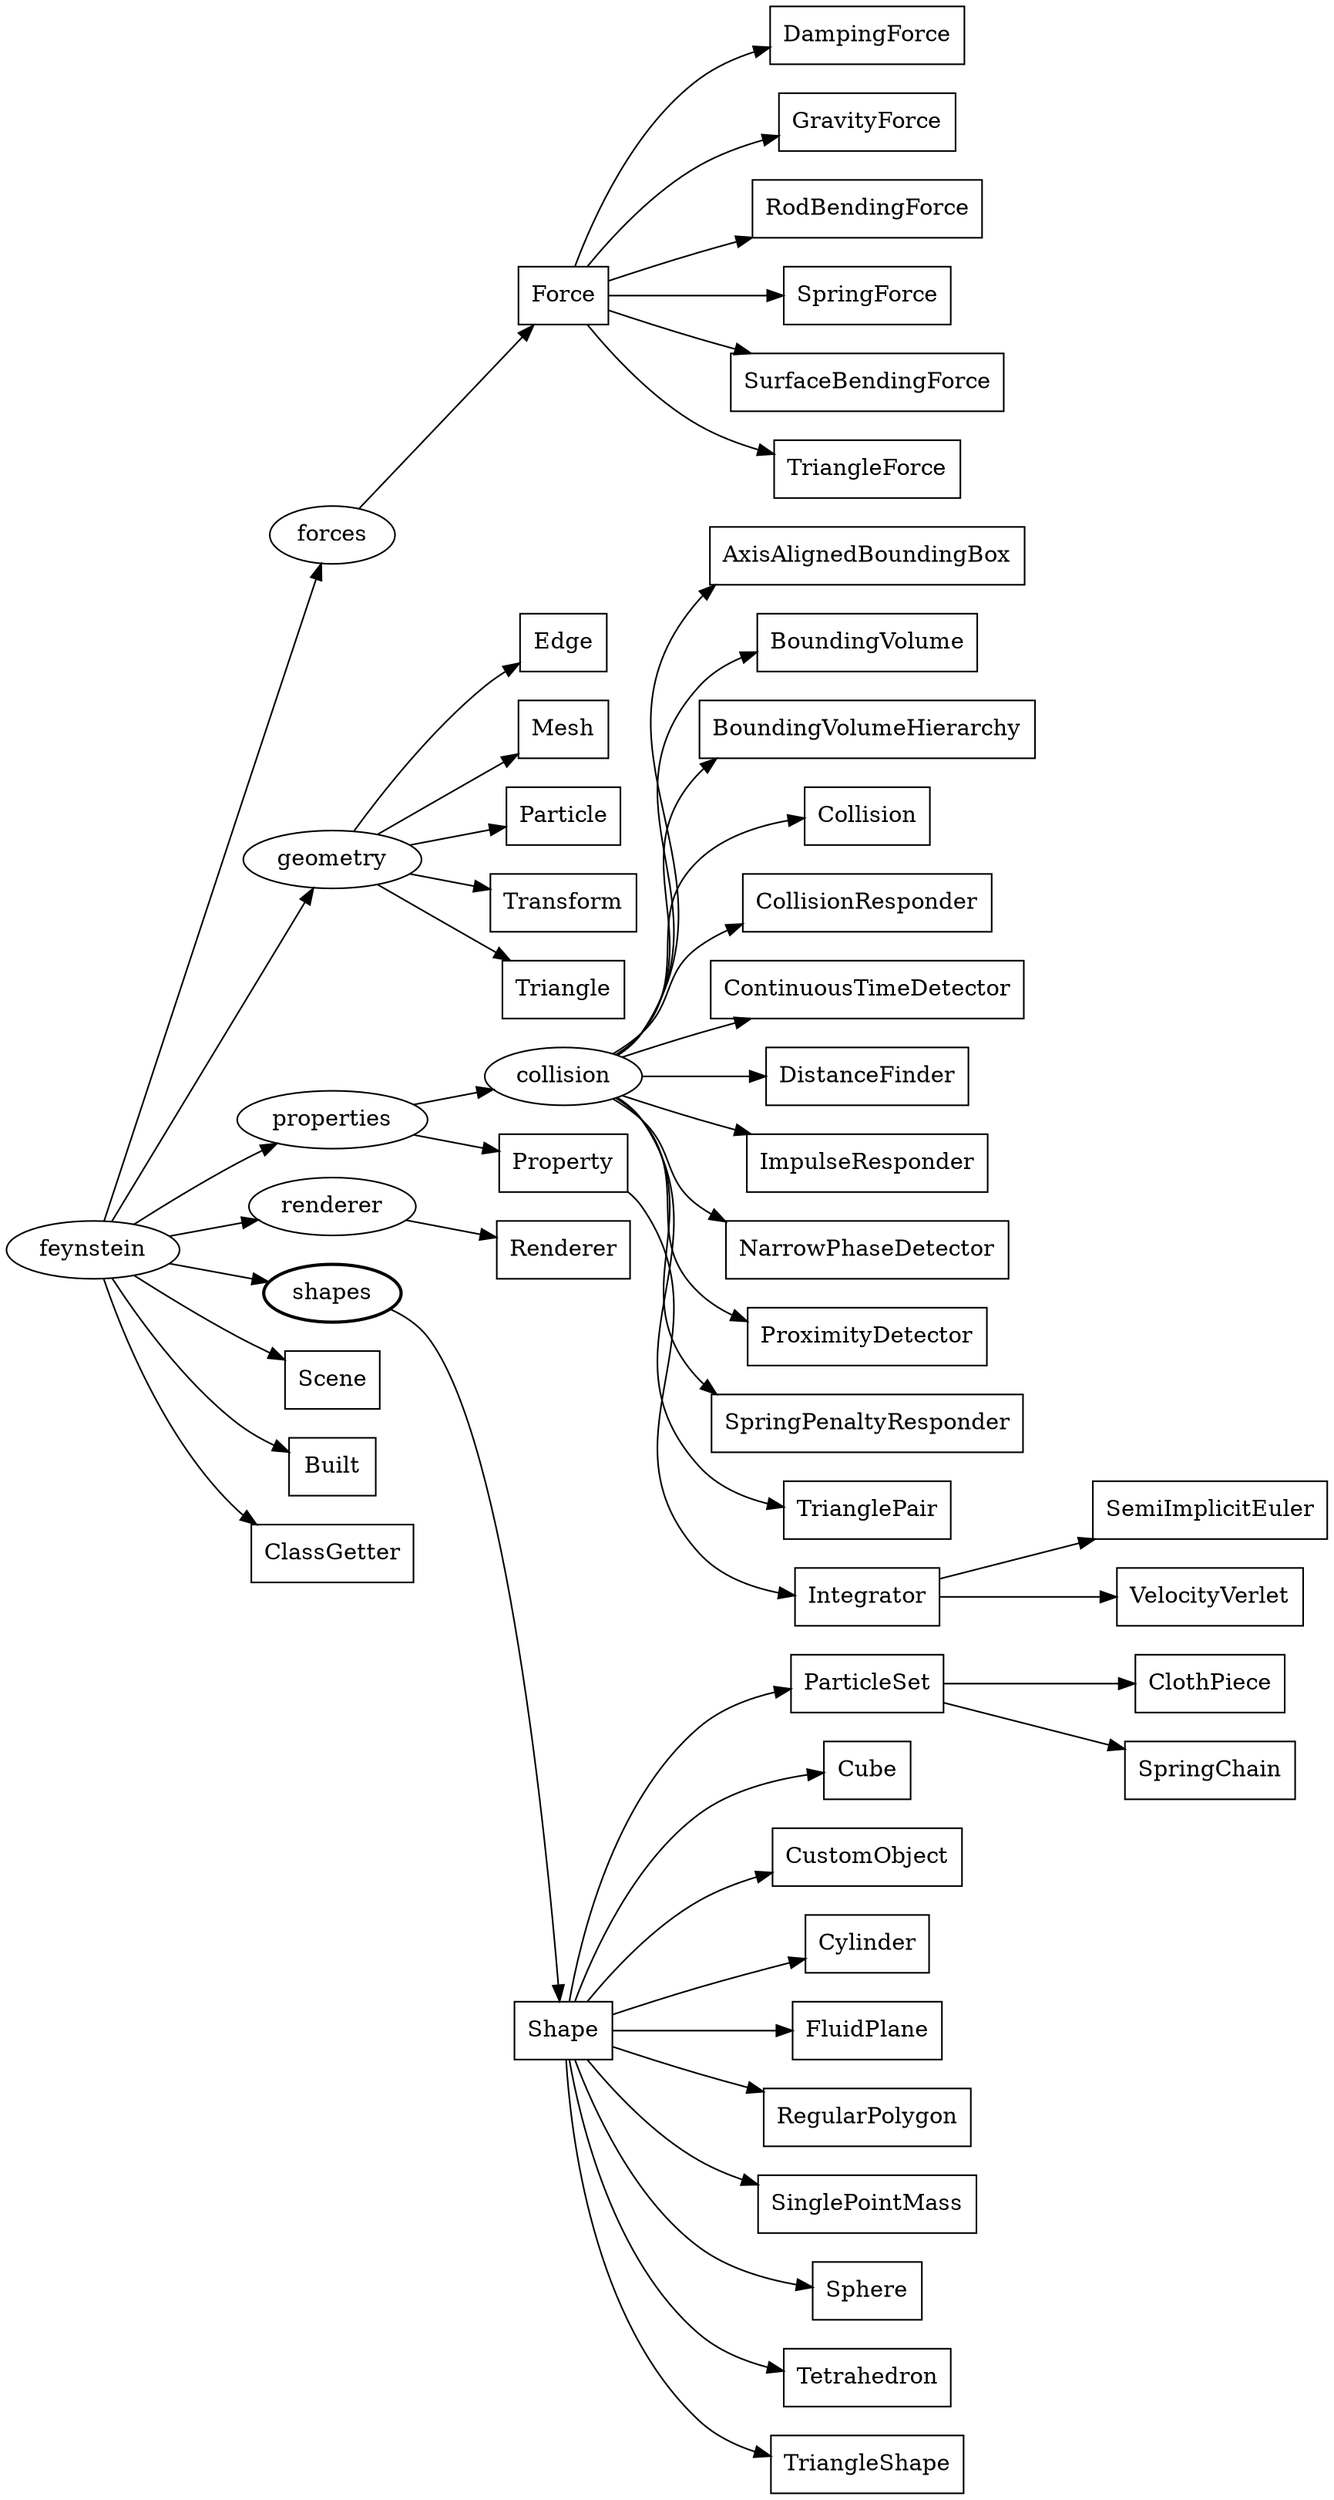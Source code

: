 digraph eeblock {
	rankdir="LR";
	
	feynstein collision forces geometry properties renderer shapes [style=bold];
	node [shape="rect"];
	EdgeNode [label="Edge"];

	feynstein -> Scene;
	feynstein -> Built;
	feynstein -> ClassGetter;
	
	properties -> collision;
	collision -> AxisAlignedBoundingBox;
	collision -> BoundingVolume;
	collision -> BoundingVolumeHierarchy;
	collision -> Collision;
	collision -> CollisionResponder;
	collision -> ContinuousTimeDetector;
	collision -> DistanceFinder;
	collision -> ImpulseResponder;
	collision -> NarrowPhaseDetector;
	collision -> ProximityDetector;
	collision -> SpringPenaltyResponder;
	collision -> TrianglePair;

	feynstein -> forces;
	forces -> Force;
	Force -> DampingForce;
	Force -> GravityForce;
	Force -> RodBendingForce;
	Force -> SpringForce;
	Force -> SurfaceBendingForce;
	Force -> TriangleForce;

	feynstein -> geometry;
	geometry -> EdgeNode;
	geometry -> Mesh;
	geometry -> Particle;
	geometry -> Transform;
	geometry -> Triangle;

	feynstein -> properties;
	properties -> Property;
	Property -> Integrator;
	Integrator -> SemiImplicitEuler;
	Integrator -> VelocityVerlet;

	feynstein -> renderer;
	renderer -> Renderer;

	feynstein -> shapes;
	shapes -> Shape;
	Shape -> ParticleSet;
	ParticleSet -> ClothPiece;
	Shape -> Cube;
	Shape -> CustomObject;
	Shape -> Cylinder;
	Shape -> FluidPlane;
	Shape -> RegularPolygon;
	Shape -> SinglePointMass;
	Shape -> Sphere;
	ParticleSet -> SpringChain;
	Shape -> Tetrahedron;
	Shape -> TriangleShape;
}
	
